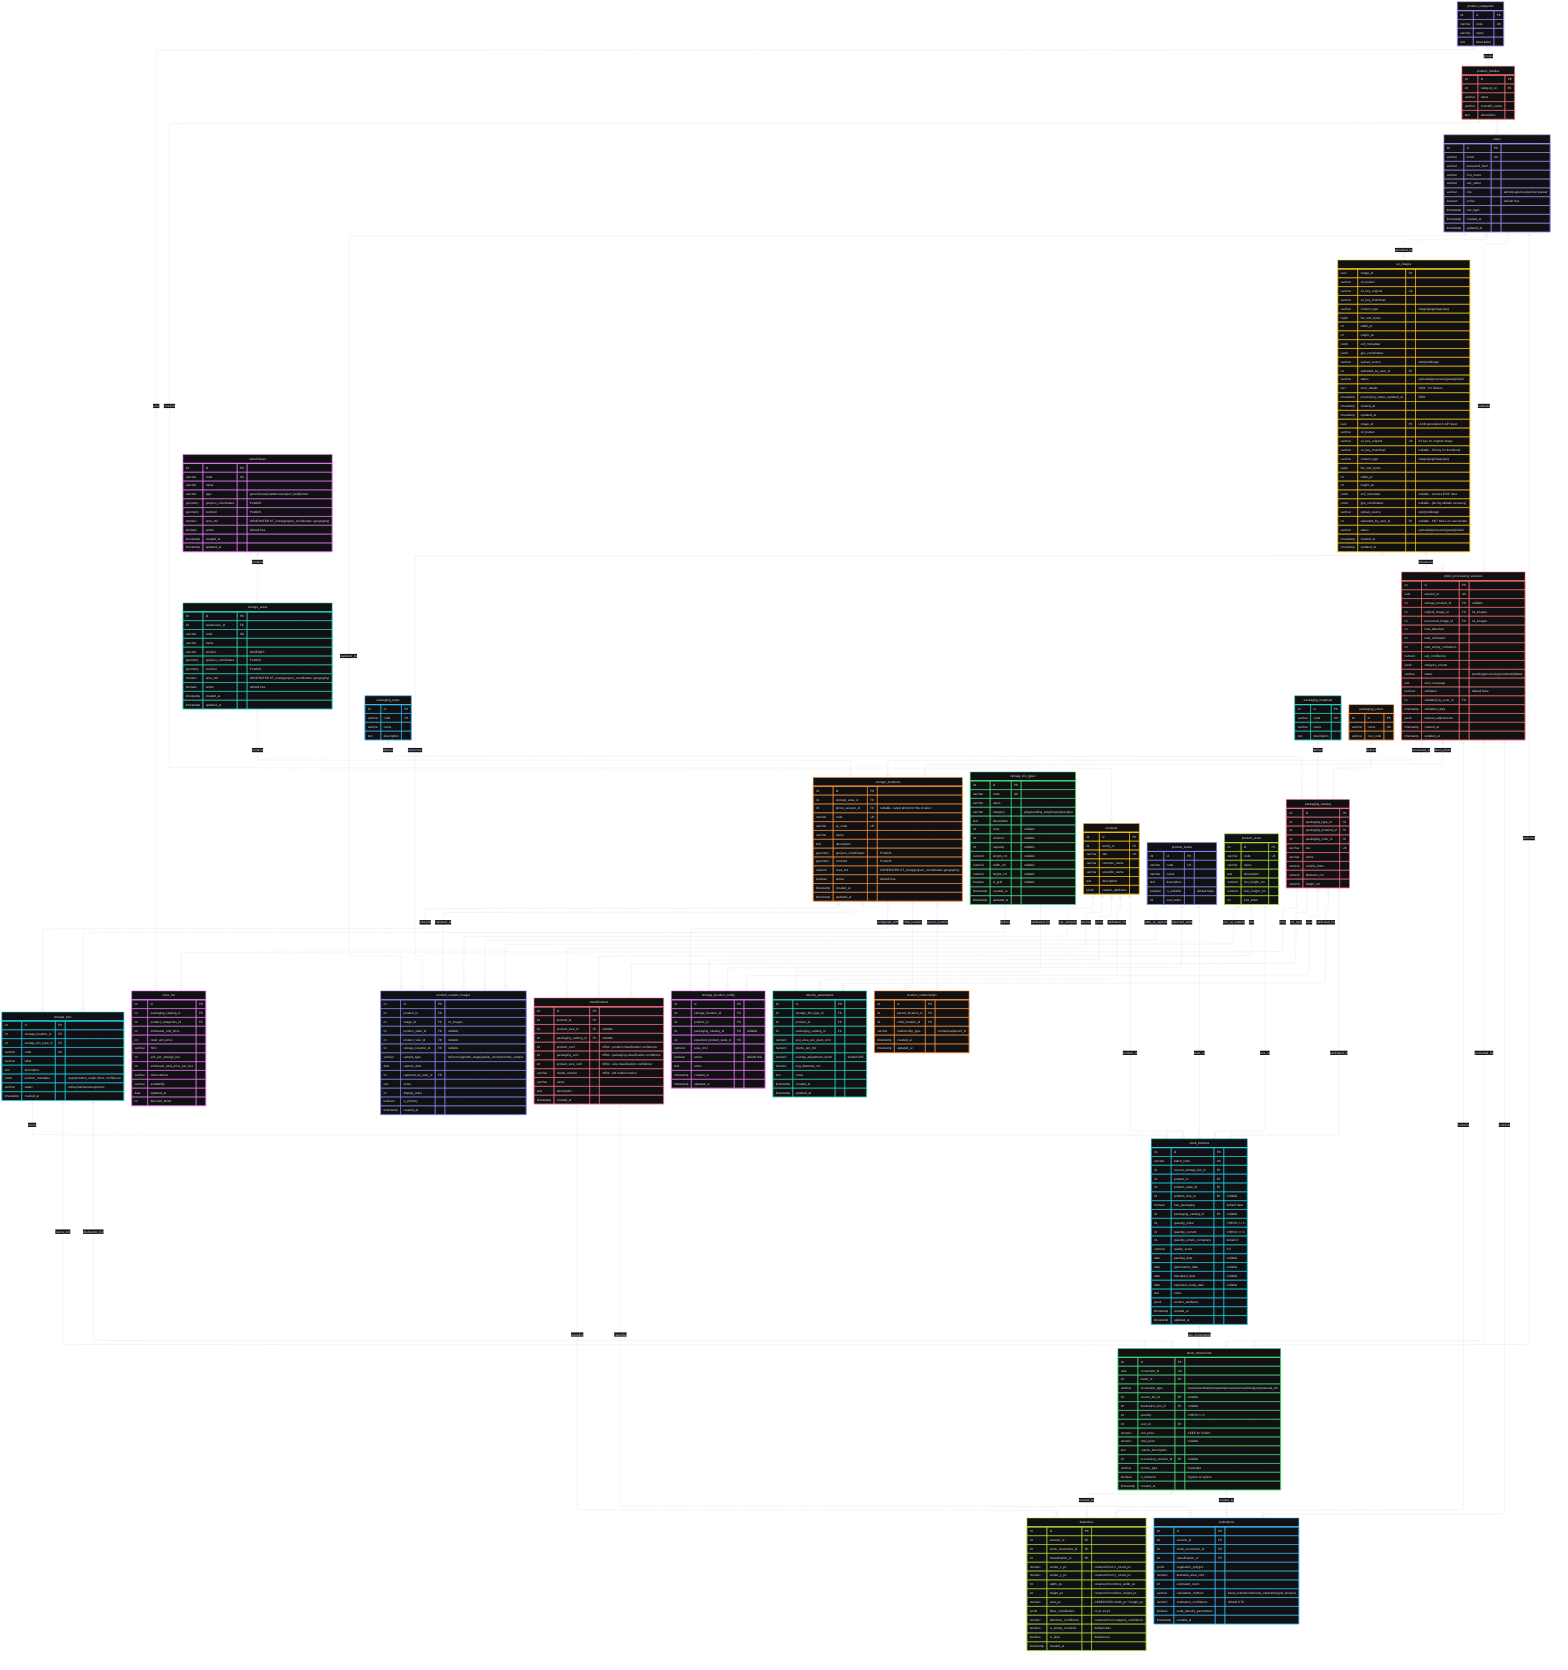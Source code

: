 ---
config:
  theme: redux-dark-color
  layout: elk
---
erDiagram
	direction TB
	warehouses {
		int id PK ""
		varchar code UK ""
		varchar name  ""
		varchar type  "greenhouse|shadehouse|open_field|tunnel"
		geometry geojson_coordinates  "PostGIS"
		geometry centroid  "PostGIS"
		numeric area_m2  "GENERATED ST_Area(geojson_coordinates::geography)"
		boolean active  "default true"
		timestamp created_at  ""
		timestamp updated_at  ""
	}
	storage_areas {
		int id PK ""
		int warehouse_id FK ""
		varchar code UK ""
		varchar name  ""
		varchar position  "N|S|E|W|C"
		geometry geojson_coordinates  "PostGIS"
		geometry centroid  "PostGIS"
		numeric area_m2  "GENERATED ST_Area(geojson_coordinates::geography)"
		boolean active  "default true"
		timestamp created_at  ""
		timestamp updated_at  ""
	}
	storage_locations {
		int id PK ""
		int storage_area_id FK ""
		int photo_session_id FK "nullable - latest photo for this location"
		varchar code UK ""
		varchar qr_code UK ""
		varchar name  ""
		text description  ""
		geometry geojson_coordinates  "PostGIS"
		geometry centroid  "PostGIS"
		numeric area_m2  "GENERATED ST_Area(geojson_coordinates::geography)"
		boolean active  "default true"
		timestamp created_at  ""
		timestamp updated_at  ""
	}
	storage_bins {
		int id PK ""
		int storage_location_id FK ""
		int storage_bin_type_id FK ""
		varchar code UK ""
		varchar label  ""
		text description  ""
		jsonb position_metadata  "segmentation_mask, bbox, confidence"
		varchar status  "active|maintenance|retired"
		timestamp created_at  ""
	}
	storage_bin_types {
		int id PK ""
		varchar code UK ""
		varchar name  ""
		varchar category  "plug|seedling_tray|box|segment|pot"
		text description  ""
		int rows  "nullable"
		int columns  "nullable"
		int capacity  "nullable"
		numeric length_cm  "nullable"
		numeric width_cm  "nullable"
		numeric height_cm  "nullable"
		boolean is_grid  "nullable"
		timestamp created_at  ""
		timestamp updated_at  ""
	}
	product_categories {
		int id PK ""
		varchar code UK ""
		varchar name  ""
		text description  ""
	}
	product_families {
		int id PK ""
		int category_id FK ""
		varchar name  ""
		varchar scientific_name  ""
		text description  ""
	}
	products {
		int id PK ""
		int family_id FK ""
		varchar sku UK ""
		varchar common_name  ""
		varchar scientific_name  ""
		text description  ""
		jsonb custom_attributes  ""
	}
	product_states {
		int id PK ""
		varchar code UK ""
		varchar name  ""
		text description  ""
		boolean is_sellable  "default false"
		int sort_order  ""
	}
	product_sizes {
		int id PK ""
		varchar code UK ""
		varchar name  ""
		text description  ""
		numeric min_height_cm  ""
		numeric max_height_cm  ""
		int sort_order  ""
	}
	packaging_types {
		int id PK ""
		varchar code UK ""
		varchar name  ""
		text description  ""
	}
	packaging_catalog {
		int id PK ""
		int packaging_type_id FK ""
		int packaging_material_id FK ""
		int packaging_color_id FK ""
		varchar sku UK ""
		varchar name  ""
		numeric volume_liters  ""
		numeric diameter_cm  ""
		numeric height_cm  ""
	}
    price_list{
        int id PK ""
        int packaging_catalog_id FK ""
        int product_categories_id FK ""
        int wholesale_unit_price ""
        int retail_unit_price ""
        varchar SKU ""
        int unit_per_storage_box ""
        int wholesale_total_price_per_box ""
        varchar observations ""
        varchar availability
        date updated_at ""
        int discount_factor ""
    }
	packaging_materials {
		int id PK ""
		varchar code UK ""
		varchar name  ""
		text description  ""
	}
	packaging_colors {
		int id PK ""
		varchar name UK ""
		varchar hex_code  ""
	}
	stock_batches {
		int id PK ""
		varchar batch_code UK ""
		int current_storage_bin_id FK ""
		int product_id FK ""
		int product_state_id FK ""
		int product_size_id FK "nullable"
		boolean has_packaging  "default false"
		int packaging_catalog_id FK "nullable"
		int quantity_initial  "CHECK >= 0"
		int quantity_current  "CHECK >= 0"
		int quantity_empty_containers  "default 0"
		numeric quality_score  "0-5"
		date planting_date  "nullable"
		date germination_date  "nullable"
		date transplant_date  "nullable"
		date expected_ready_date  "nullable"
		text notes  ""
		jsonb custom_attributes  ""
		timestamp created_at  ""
		timestamp updated_at  ""
	}
	stock_movements {
		int id PK ""
		uuid movement_id UK ""
		int batch_id FK ""
		varchar movement_type  "plantar|sembrar|transplante|muerte|ventas|foto|ajuste|manual_init"
		int source_bin_id FK "nullable"
		int destination_bin_id FK "nullable"
		int quantity  "CHECK != 0"
		int user_id FK ""
		numeric unit_price  "KEEP for COGS"
		numeric total_price  "nullable"
		text reason_description  ""
		int processing_session_id FK "nullable"
		varchar source_type  "manual|ia"
		boolean is_inbound  "ingreso or egreso"
		timestamp created_at  ""
	}
	users {
		int id PK ""
		varchar email UK ""
		varchar password_hash  ""
		varchar first_name  ""
		varchar last_name  ""
		varchar role  "admin|supervisor|worker|viewer"
		boolean active  "default true"
		timestamp last_login  ""
		timestamp created_at  ""
		timestamp updated_at  ""
	}
	photo_processing_sessions {
		int id PK ""
		uuid session_id UK ""
		int storage_location_id FK "nullable"
		int original_image_id FK "s3_images"
		int processed_image_id FK "s3_images"
		int total_detected  ""
		int total_estimated  ""
		int total_empty_containers  ""
		numeric avg_confidence  ""
		jsonb category_counts  ""
		varchar status  "pending|processing|completed|failed"
		text error_message  ""
		boolean validated  "default false"
		int validated_by_user_id FK ""
		timestamp validation_date  ""
		jsonb manual_adjustments  ""
		timestamp created_at  ""
		timestamp updated_at  ""
	}
	s3_images {
		uuid image_id PK ""
		varchar s3_bucket  ""
		varchar s3_key_original UK ""
		varchar s3_key_thumbnail  ""
		varchar content_type  "image/jpeg|image/png"
		bigint file_size_bytes  ""
		int width_px  ""
		int height_px  ""
		jsonb exif_metadata  ""
		jsonb gps_coordinates  ""
		varchar upload_source  "web|mobile|api"
		int uploaded_by_user_id FK ""
		varchar status  "uploaded|processing|ready|failed"
		text error_details  "NEW - for failures"
		timestamp processing_status_updated_at  "NEW"
		timestamp created_at  ""
		timestamp updated_at  ""
	}
	product_sample_images {
		int id PK ""
		int product_id FK ""
		int image_id FK "s3_images"
		int product_state_id FK "nullable"
		int product_size_id FK "nullable"
		int storage_location_id FK "nullable"
		varchar sample_type  "reference|growth_stage|quality_check|monthly_sample"
		date capture_date  ""
		int captured_by_user_id FK ""
		text notes  ""
		int display_order  ""
		boolean is_primary  ""
		timestamp created_at  ""
	}
	detections {
		int id PK ""
		int session_id FK ""
		int stock_movement_id FK ""
		int classification_id FK ""
		numeric center_x_px  "renamed from x_coord_px"
		numeric center_y_px  "renamed from y_coord_px"
		int width_px  "renamed from bbox_width_px"
		int height_px  "renamed from bbox_height_px"
		numeric area_px  "GENERATED width_px * height_px"
		jsonb bbox_coordinates  "x1,y1,x2,y2"
		numeric detection_confidence  "renamed from category_confidence"
		boolean is_empty_container  "default false"
		boolean is_alive  "default true"
		timestamp created_at  ""
	}
	estimations {
		int id PK ""
		int session_id FK ""
		int stock_movement_id FK ""
		int classification_id FK ""
		jsonb vegetation_polygon  ""
		numeric detected_area_cm2  ""
		int estimated_count  ""
		varchar calculation_method  "band_estimation|density_estimation|grid_analysis"
		numeric estimation_confidence  "default 0.70"
		boolean used_density_parameters  ""
		timestamp created_at  ""
	}
	classifications {
		int id PK ""
		int product_id FK ""
		int product_size_id FK "nullable"
		int packaging_catalog_id FK "nullable"
		int product_conf  "NEW - product classification confidence"
		int packaging_conf  "NEW - packaging classification confidence"
		int product_size_conf  "NEW - size classification confidence"
		varchar model_version  "NEW - ML model version"
		varchar name  ""
		text description  ""
		timestamp created_at  ""
	}
	storage_location_config {
		int id PK ""
		int storage_location_id FK ""
		int product_id FK ""
		int packaging_catalog_id FK "nullable"
		int expected_product_state_id FK ""
		numeric area_cm2  ""
		boolean active  "default true"
		text notes  ""
		timestamp created_at  ""
		timestamp updated_at  ""
	}
	density_parameters {
		int id PK ""
		int storage_bin_type_id FK ""
		int product_id FK ""
		int packaging_catalog_id FK ""
		numeric avg_area_per_plant_cm2  ""
		numeric plants_per_m2  ""
		numeric overlap_adjustment_factor  "default 0.85"
		numeric avg_diameter_cm  ""
		text notes  ""
		timestamp created_at  ""
		timestamp updated_at  ""
	}
	location_relationships {
		int id PK ""
		int parent_location_id FK ""
		int child_location_id FK ""
		varchar relationship_type  "contains|adjacent_to"
		timestamp created_at  ""
		timestamp updated_at  ""
	}
	s3_images {
		uuid image_id PK "UUID generated in API layer"
		varchar s3_bucket  ""
		varchar s3_key_original UK "S3 key for original image"
		varchar s3_key_thumbnail  "nullable - S3 key for thumbnail"
		varchar content_type  "image/jpeg|image/png"
		bigint file_size_bytes  ""
		int width_px  ""
		int height_px  ""
		jsonb exif_metadata  "nullable - camera EXIF data"
		jsonb gps_coordinates  "nullable - {lat lng altitude accuracy}"
		varchar upload_source  "web|mobile|api"
		int uploaded_by_user_id FK "nullable - SET NULL on user delete"
		varchar status  "uploaded|processing|ready|failed"
		timestamp created_at  ""
		timestamp updated_at  ""
	}
	warehouses||--o{storage_areas:"contains"
	storage_areas||--o{storage_locations:"contains"
	storage_locations||--o{storage_bins:"contains"
	storage_bin_types||--o{storage_bins:"defines"
	product_categories||--o{product_families:"groups"
	product_families||--o{products:"contains"
	packaging_types||--o{packaging_catalog:"defines"
	packaging_materials||--o{packaging_catalog:"defines"
	packaging_colors||--o{packaging_catalog:"defines"
	storage_bins||--o{stock_batches:"stores"
	products||--o{stock_batches:"product_of"
	product_states||--o{stock_batches:"state_of"
	product_sizes||--o{stock_batches:"size_of"
	packaging_catalog||--o{stock_batches:"packaged_in"
	stock_batches||--o{stock_movements:"has_movements"
	users||--o{stock_movements:"performs"
	storage_bins||--o{stock_movements:"source_bin"
	storage_bins||--o{stock_movements:"destination_bin"
	photo_processing_sessions||--o{stock_movements:"generated_by"
	s3_images||--o{photo_processing_sessions:"references"
	s3_images||--o{product_sample_images:"references"
	photo_processing_sessions||--o{storage_locations:"latest_photo"
	storage_locations||--o{photo_processing_sessions:"processed_in"
	photo_processing_sessions||--o{detections:"contains"
	photo_processing_sessions||--o{estimations:"contains"
	users||--o{photo_processing_sessions:"validates"
	stock_movements||--o{detections:"created_by"
	stock_movements||--o{estimations:"created_by"
	classifications||--o{detections:"classifies"
	classifications||--o{estimations:"classifies"
	products||--o{classifications:"species"
	product_sizes||--o{classifications:"size"
	packaging_catalog||--o{classifications:"pot_type"
    packaging_catalog||--o{price_list:"price"
    product_categories||--o{price_list:"price"
	products||--o{product_sample_images:"has_samples"
	product_states||--o{product_sample_images:"state_at_capture"
	product_sizes||--o{product_sample_images:"size_at_capture"
	storage_locations||--o{product_sample_images:"captured_at"
	users||--o{product_sample_images:"captured_by"
	storage_locations||--o{storage_location_config:"configured_with"
	products||--o{storage_location_config:"grows"
	packaging_catalog||--o{storage_location_config:"uses"
	product_states||--o{storage_location_config:"expected_state"
	storage_bin_types||--o{density_parameters:"calibrated_for"
	products||--o{density_parameters:"calibrated_for"
	packaging_catalog||--o{density_parameters:"calibrated_for"
	storage_locations||--o{location_relationships:"parent_location"
	storage_locations||--o{location_relationships:"child_location"
	users||--o{s3_images:"uploaded_by"
	product_families}|--|{users:"  "